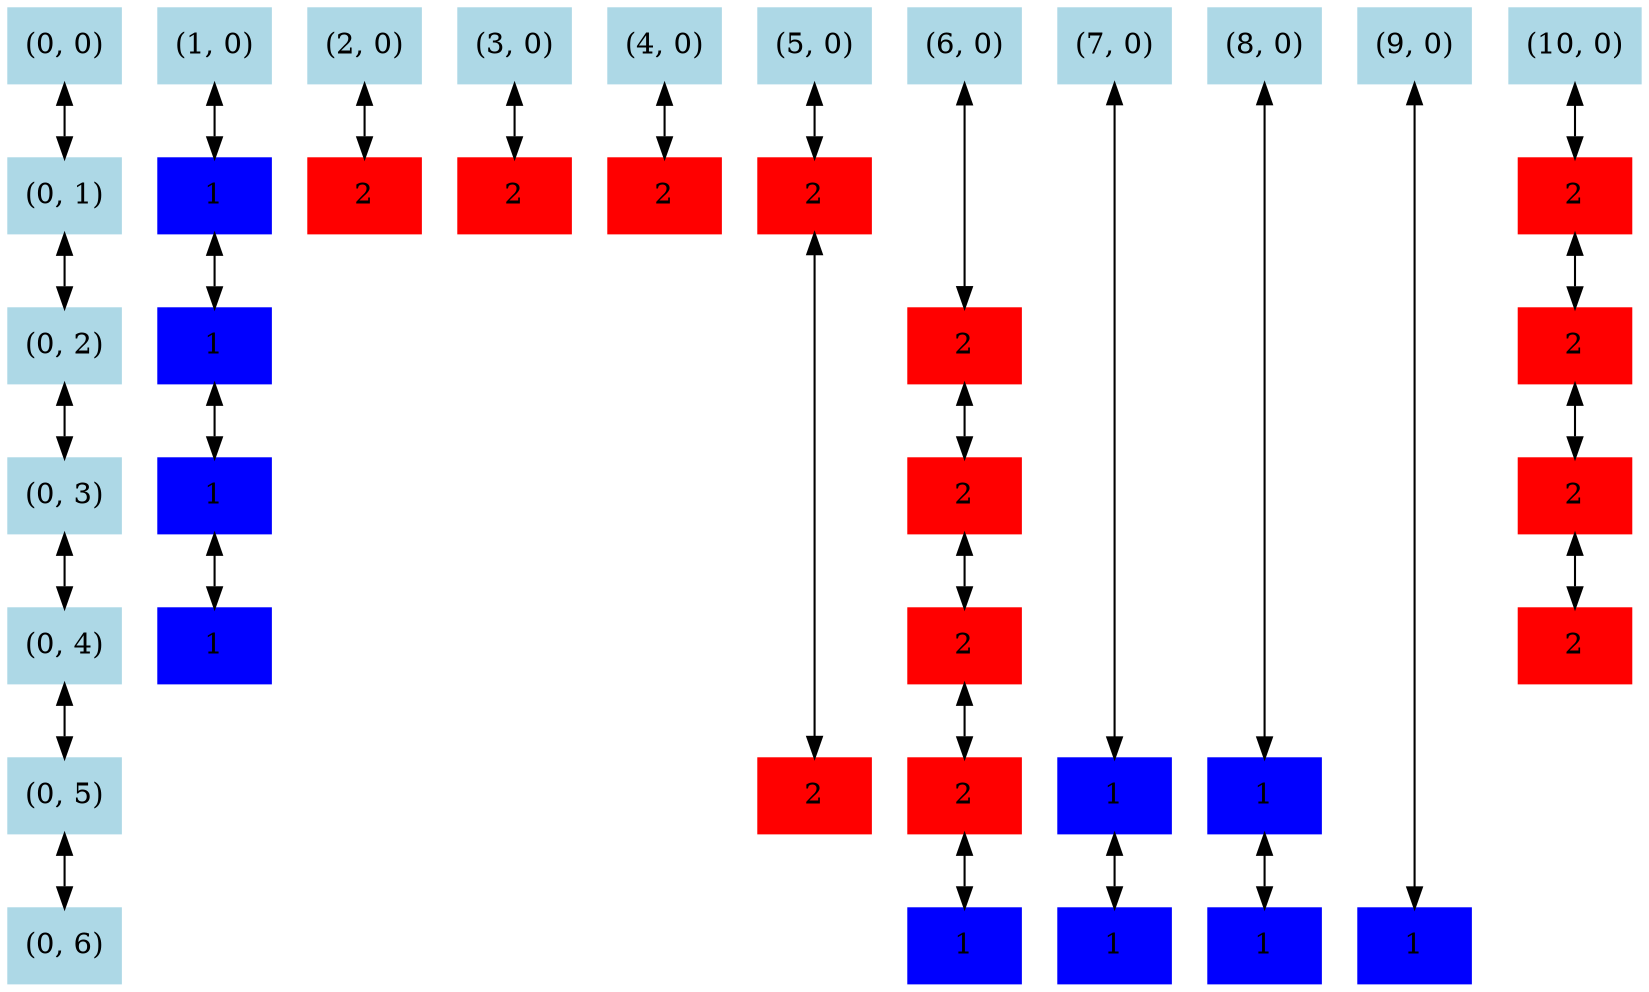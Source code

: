 digraph {
	node [shape=box style=filled]
	{
		rank=same
		node [color=lightblue]
		node00 [label="(0, 0)"]
		rank=same
		node [color=lightblue]
		node10 [label="(1, 0)"]
		rank=same
		node [color=lightblue]
		node20 [label="(2, 0)"]
		rank=same
		node [color=lightblue]
		node30 [label="(3, 0)"]
		rank=same
		node [color=lightblue]
		node40 [label="(4, 0)"]
		rank=same
		node [color=lightblue]
		node50 [label="(5, 0)"]
		rank=same
		node [color=lightblue]
		node60 [label="(6, 0)"]
		rank=same
		node [color=lightblue]
		node70 [label="(7, 0)"]
		rank=same
		node [color=lightblue]
		node80 [label="(8, 0)"]
		rank=same
		node [color=lightblue]
		node90 [label="(9, 0)"]
		rank=same
		node [color=lightblue]
		node100 [label="(10, 0)"]
	}
	{
		rank=same
		node [color=lightblue]
		node01 [label="(0, 1)"]
		rank=same
		node [color=blue]
		node11 [label=1]
		rank=same
		node [color=red]
		node21 [label=2]
		rank=same
		node [color=red]
		node31 [label=2]
		rank=same
		node [color=red]
		node41 [label=2]
		rank=same
		node [color=red]
		node51 [label=2]
		rank=same
		node [color=red]
		node101 [label=2]
	}
	{
		rank=same
		node [color=lightblue]
		node02 [label="(0, 2)"]
		rank=same
		node [color=blue]
		node12 [label=1]
		rank=same
		node [color=red]
		node62 [label=2]
		rank=same
		node [color=red]
		node102 [label=2]
	}
	{
		rank=same
		node [color=lightblue]
		node03 [label="(0, 3)"]
		rank=same
		node [color=blue]
		node13 [label=1]
		rank=same
		node [color=red]
		node63 [label=2]
		rank=same
		node [color=red]
		node103 [label=2]
	}
	{
		rank=same
		node [color=lightblue]
		node04 [label="(0, 4)"]
		rank=same
		node [color=blue]
		node14 [label=1]
		rank=same
		node [color=red]
		node64 [label=2]
		rank=same
		node [color=red]
		node104 [label=2]
	}
	{
		rank=same
		node [color=lightblue]
		node05 [label="(0, 5)"]
		rank=same
		node [color=red]
		node55 [label=2]
		rank=same
		node [color=red]
		node65 [label=2]
		rank=same
		node [color=blue]
		node75 [label=1]
		rank=same
		node [color=blue]
		node85 [label=1]
	}
	{
		rank=same
		node [color=lightblue]
		node06 [label="(0, 6)"]
		rank=same
		node [color=blue]
		node66 [label=1]
		rank=same
		node [color=blue]
		node76 [label=1]
		rank=same
		node [color=blue]
		node86 [label=1]
		rank=same
		node [color=blue]
		node96 [label=1]
	}
	node00 -> node01 [dir=both]
	node01 -> node02 [dir=both]
	node02 -> node03 [dir=both]
	node03 -> node04 [dir=both]
	node04 -> node05 [dir=both]
	node05 -> node06 [dir=both]
	node10 -> node11 [dir=both]
	node11 -> node12 [dir=both]
	node12 -> node13 [dir=both]
	node13 -> node14 [dir=both]
	node20 -> node21 [dir=both]
	node30 -> node31 [dir=both]
	node40 -> node41 [dir=both]
	node50 -> node51 [dir=both]
	node51 -> node55 [dir=both]
	node60 -> node62 [dir=both]
	node62 -> node63 [dir=both]
	node63 -> node64 [dir=both]
	node64 -> node65 [dir=both]
	node65 -> node66 [dir=both]
	node70 -> node75 [dir=both]
	node75 -> node76 [dir=both]
	node80 -> node85 [dir=both]
	node85 -> node86 [dir=both]
	node90 -> node96 [dir=both]
	node100 -> node101 [dir=both]
	node101 -> node102 [dir=both]
	node102 -> node103 [dir=both]
	node103 -> node104 [dir=both]
}
